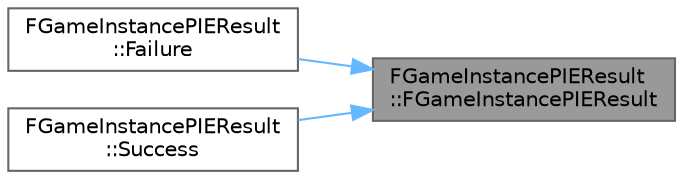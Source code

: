 digraph "FGameInstancePIEResult::FGameInstancePIEResult"
{
 // INTERACTIVE_SVG=YES
 // LATEX_PDF_SIZE
  bgcolor="transparent";
  edge [fontname=Helvetica,fontsize=10,labelfontname=Helvetica,labelfontsize=10];
  node [fontname=Helvetica,fontsize=10,shape=box,height=0.2,width=0.4];
  rankdir="RL";
  Node1 [id="Node000001",label="FGameInstancePIEResult\l::FGameInstancePIEResult",height=0.2,width=0.4,color="gray40", fillcolor="grey60", style="filled", fontcolor="black",tooltip=" "];
  Node1 -> Node2 [id="edge1_Node000001_Node000002",dir="back",color="steelblue1",style="solid",tooltip=" "];
  Node2 [id="Node000002",label="FGameInstancePIEResult\l::Failure",height=0.2,width=0.4,color="grey40", fillcolor="white", style="filled",URL="$d2/d11/structFGameInstancePIEResult.html#a63612f21ee9ced511c4df29c43b20459",tooltip=" "];
  Node1 -> Node3 [id="edge2_Node000001_Node000003",dir="back",color="steelblue1",style="solid",tooltip=" "];
  Node3 [id="Node000003",label="FGameInstancePIEResult\l::Success",height=0.2,width=0.4,color="grey40", fillcolor="white", style="filled",URL="$d2/d11/structFGameInstancePIEResult.html#a6953b391692e02c3c516d70e0457178a",tooltip=" "];
}
